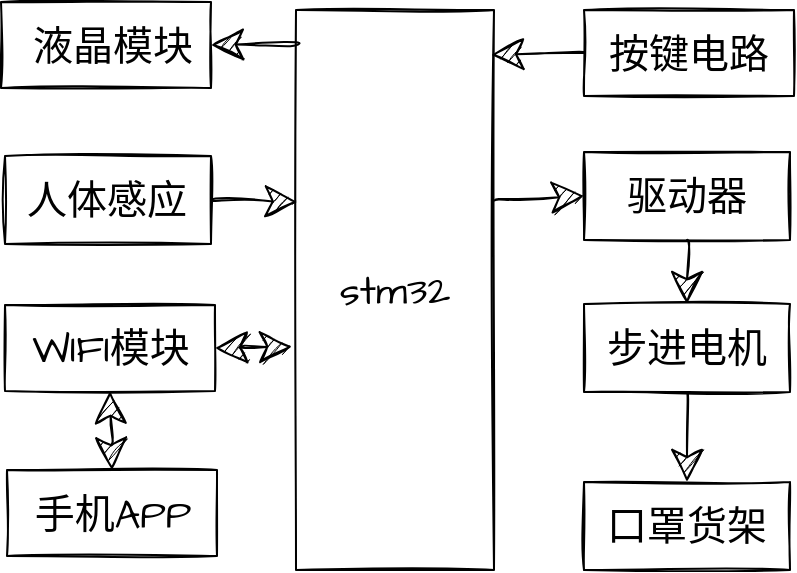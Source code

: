 <mxfile version="14.7.2" type="github">
  <diagram id="P2Q_VfEs0zEKCsMYETC9" name="第 1 页">
    <mxGraphModel dx="852" dy="1014" grid="0" gridSize="10" guides="1" tooltips="1" connect="1" arrows="1" fold="1" page="0" pageScale="1" pageWidth="827" pageHeight="1169" math="0" shadow="0">
      <root>
        <mxCell id="0" />
        <mxCell id="1" parent="0" />
        <mxCell id="aUpF9cuh66uXq_9mSWLE-1" value="" style="rounded=0;whiteSpace=wrap;html=1;sketch=1;hachureGap=4;pointerEvents=0;fontFamily=Architects Daughter;fontSource=https%3A%2F%2Ffonts.googleapis.com%2Fcss%3Ffamily%3DArchitects%2BDaughter;fontSize=20;" vertex="1" parent="1">
          <mxGeometry x="35.5" y="91" width="105" height="43" as="geometry" />
        </mxCell>
        <mxCell id="aUpF9cuh66uXq_9mSWLE-2" value="液晶模块" style="text;html=1;align=center;verticalAlign=middle;resizable=0;points=[];autosize=1;strokeColor=none;sketch=1;hachureGap=4;pointerEvents=0;fontFamily=Architects Daughter;fontSource=https%3A%2F%2Ffonts.googleapis.com%2Fcss%3Ffamily%3DArchitects%2BDaughter;fontSize=20;" vertex="1" parent="1">
          <mxGeometry x="46" y="99" width="90" height="27" as="geometry" />
        </mxCell>
        <mxCell id="aUpF9cuh66uXq_9mSWLE-4" value="" style="rounded=0;whiteSpace=wrap;html=1;sketch=1;hachureGap=4;pointerEvents=0;fontFamily=Architects Daughter;fontSource=https%3A%2F%2Ffonts.googleapis.com%2Fcss%3Ffamily%3DArchitects%2BDaughter;fontSize=20;" vertex="1" parent="1">
          <mxGeometry x="37.5" y="168" width="103" height="44" as="geometry" />
        </mxCell>
        <mxCell id="aUpF9cuh66uXq_9mSWLE-7" value="人体感应" style="text;html=1;align=center;verticalAlign=middle;resizable=0;points=[];autosize=1;strokeColor=none;sketch=1;hachureGap=4;pointerEvents=0;fontFamily=Architects Daughter;fontSource=https%3A%2F%2Ffonts.googleapis.com%2Fcss%3Ffamily%3DArchitects%2BDaughter;fontSize=20;" vertex="1" parent="1">
          <mxGeometry x="43" y="176.5" width="90" height="27" as="geometry" />
        </mxCell>
        <mxCell id="aUpF9cuh66uXq_9mSWLE-10" value="WIFI模块" style="rounded=0;whiteSpace=wrap;html=1;sketch=1;hachureGap=4;pointerEvents=0;fontFamily=Architects Daughter;fontSource=https%3A%2F%2Ffonts.googleapis.com%2Fcss%3Ffamily%3DArchitects%2BDaughter;fontSize=20;" vertex="1" parent="1">
          <mxGeometry x="37.5" y="242.5" width="105" height="43" as="geometry" />
        </mxCell>
        <mxCell id="aUpF9cuh66uXq_9mSWLE-11" value="手机APP" style="rounded=0;whiteSpace=wrap;html=1;sketch=1;hachureGap=4;pointerEvents=0;fontFamily=Architects Daughter;fontSource=https%3A%2F%2Ffonts.googleapis.com%2Fcss%3Ffamily%3DArchitects%2BDaughter;fontSize=20;" vertex="1" parent="1">
          <mxGeometry x="38.5" y="325" width="105" height="43" as="geometry" />
        </mxCell>
        <mxCell id="aUpF9cuh66uXq_9mSWLE-12" value="stm32" style="rounded=0;whiteSpace=wrap;html=1;sketch=1;hachureGap=4;pointerEvents=0;fontFamily=Architects Daughter;fontSource=https%3A%2F%2Ffonts.googleapis.com%2Fcss%3Ffamily%3DArchitects%2BDaughter;fontSize=20;" vertex="1" parent="1">
          <mxGeometry x="183" y="95" width="99" height="280" as="geometry" />
        </mxCell>
        <mxCell id="aUpF9cuh66uXq_9mSWLE-13" value="按键电路" style="rounded=0;whiteSpace=wrap;html=1;sketch=1;hachureGap=4;pointerEvents=0;fontFamily=Architects Daughter;fontSource=https%3A%2F%2Ffonts.googleapis.com%2Fcss%3Ffamily%3DArchitects%2BDaughter;fontSize=20;" vertex="1" parent="1">
          <mxGeometry x="327" y="95" width="105" height="43" as="geometry" />
        </mxCell>
        <mxCell id="aUpF9cuh66uXq_9mSWLE-14" value="驱动器" style="rounded=0;whiteSpace=wrap;html=1;sketch=1;hachureGap=4;pointerEvents=0;fontFamily=Architects Daughter;fontSource=https%3A%2F%2Ffonts.googleapis.com%2Fcss%3Ffamily%3DArchitects%2BDaughter;fontSize=20;" vertex="1" parent="1">
          <mxGeometry x="327" y="166" width="103" height="44" as="geometry" />
        </mxCell>
        <mxCell id="aUpF9cuh66uXq_9mSWLE-15" value="步进电机" style="rounded=0;whiteSpace=wrap;html=1;sketch=1;hachureGap=4;pointerEvents=0;fontFamily=Architects Daughter;fontSource=https%3A%2F%2Ffonts.googleapis.com%2Fcss%3Ffamily%3DArchitects%2BDaughter;fontSize=20;" vertex="1" parent="1">
          <mxGeometry x="327" y="242" width="103" height="44" as="geometry" />
        </mxCell>
        <mxCell id="aUpF9cuh66uXq_9mSWLE-16" value="口罩货架" style="rounded=0;whiteSpace=wrap;html=1;sketch=1;hachureGap=4;pointerEvents=0;fontFamily=Architects Daughter;fontSource=https%3A%2F%2Ffonts.googleapis.com%2Fcss%3Ffamily%3DArchitects%2BDaughter;fontSize=20;" vertex="1" parent="1">
          <mxGeometry x="327" y="331" width="103" height="44" as="geometry" />
        </mxCell>
        <mxCell id="aUpF9cuh66uXq_9mSWLE-27" value="" style="endArrow=classic;startArrow=classic;html=1;rounded=0;sketch=1;fontFamily=Architects Daughter;fontSource=https%3A%2F%2Ffonts.googleapis.com%2Fcss%3Ffamily%3DArchitects%2BDaughter;fontSize=20;startSize=14;endSize=14;sourcePerimeterSpacing=8;targetPerimeterSpacing=8;edgeStyle=none;curved=1;entryX=0.5;entryY=1;entryDx=0;entryDy=0;exitX=0.5;exitY=0;exitDx=0;exitDy=0;" edge="1" parent="1" source="aUpF9cuh66uXq_9mSWLE-11" target="aUpF9cuh66uXq_9mSWLE-10">
          <mxGeometry width="50" height="50" relative="1" as="geometry">
            <mxPoint x="175" y="382" as="sourcePoint" />
            <mxPoint x="225" y="332" as="targetPoint" />
          </mxGeometry>
        </mxCell>
        <mxCell id="aUpF9cuh66uXq_9mSWLE-28" value="" style="endArrow=classic;startArrow=classic;html=1;rounded=0;sketch=1;fontFamily=Architects Daughter;fontSource=https%3A%2F%2Ffonts.googleapis.com%2Fcss%3Ffamily%3DArchitects%2BDaughter;fontSize=20;startSize=14;endSize=14;sourcePerimeterSpacing=8;targetPerimeterSpacing=8;edgeStyle=none;curved=1;entryX=-0.02;entryY=0.601;entryDx=0;entryDy=0;entryPerimeter=0;exitX=1;exitY=0.5;exitDx=0;exitDy=0;" edge="1" parent="1" source="aUpF9cuh66uXq_9mSWLE-10" target="aUpF9cuh66uXq_9mSWLE-12">
          <mxGeometry width="50" height="50" relative="1" as="geometry">
            <mxPoint x="175" y="382" as="sourcePoint" />
            <mxPoint x="225" y="332" as="targetPoint" />
          </mxGeometry>
        </mxCell>
        <mxCell id="aUpF9cuh66uXq_9mSWLE-29" value="" style="endArrow=classic;html=1;rounded=0;sketch=1;fontFamily=Architects Daughter;fontSource=https%3A%2F%2Ffonts.googleapis.com%2Fcss%3Ffamily%3DArchitects%2BDaughter;fontSize=20;startSize=14;endSize=14;sourcePerimeterSpacing=8;targetPerimeterSpacing=8;edgeStyle=none;curved=1;exitX=1;exitY=0.5;exitDx=0;exitDy=0;entryX=0.008;entryY=0.343;entryDx=0;entryDy=0;entryPerimeter=0;" edge="1" parent="1" source="aUpF9cuh66uXq_9mSWLE-4" target="aUpF9cuh66uXq_9mSWLE-12">
          <mxGeometry width="50" height="50" relative="1" as="geometry">
            <mxPoint x="175" y="382" as="sourcePoint" />
            <mxPoint x="225" y="332" as="targetPoint" />
          </mxGeometry>
        </mxCell>
        <mxCell id="aUpF9cuh66uXq_9mSWLE-30" value="" style="endArrow=classic;html=1;rounded=0;sketch=1;fontFamily=Architects Daughter;fontSource=https%3A%2F%2Ffonts.googleapis.com%2Fcss%3Ffamily%3DArchitects%2BDaughter;fontSize=20;startSize=14;endSize=14;sourcePerimeterSpacing=8;targetPerimeterSpacing=8;edgeStyle=none;curved=1;exitX=1.003;exitY=0.34;exitDx=0;exitDy=0;exitPerimeter=0;entryX=0;entryY=0.5;entryDx=0;entryDy=0;" edge="1" parent="1" source="aUpF9cuh66uXq_9mSWLE-12" target="aUpF9cuh66uXq_9mSWLE-14">
          <mxGeometry width="50" height="50" relative="1" as="geometry">
            <mxPoint x="175" y="382" as="sourcePoint" />
            <mxPoint x="225" y="332" as="targetPoint" />
          </mxGeometry>
        </mxCell>
        <mxCell id="aUpF9cuh66uXq_9mSWLE-31" value="" style="endArrow=classic;html=1;rounded=0;sketch=1;fontFamily=Architects Daughter;fontSource=https%3A%2F%2Ffonts.googleapis.com%2Fcss%3Ffamily%3DArchitects%2BDaughter;fontSize=20;startSize=14;endSize=14;sourcePerimeterSpacing=8;targetPerimeterSpacing=8;edgeStyle=none;curved=1;exitX=0;exitY=0.5;exitDx=0;exitDy=0;entryX=0.986;entryY=0.08;entryDx=0;entryDy=0;entryPerimeter=0;" edge="1" parent="1" source="aUpF9cuh66uXq_9mSWLE-13" target="aUpF9cuh66uXq_9mSWLE-12">
          <mxGeometry width="50" height="50" relative="1" as="geometry">
            <mxPoint x="175" y="382" as="sourcePoint" />
            <mxPoint x="225" y="332" as="targetPoint" />
          </mxGeometry>
        </mxCell>
        <mxCell id="aUpF9cuh66uXq_9mSWLE-32" value="" style="endArrow=classic;html=1;rounded=0;sketch=1;fontFamily=Architects Daughter;fontSource=https%3A%2F%2Ffonts.googleapis.com%2Fcss%3Ffamily%3DArchitects%2BDaughter;fontSize=20;startSize=14;endSize=14;sourcePerimeterSpacing=8;targetPerimeterSpacing=8;edgeStyle=none;curved=1;exitX=0.017;exitY=0.06;exitDx=0;exitDy=0;exitPerimeter=0;entryX=1;entryY=0.5;entryDx=0;entryDy=0;" edge="1" parent="1" source="aUpF9cuh66uXq_9mSWLE-12" target="aUpF9cuh66uXq_9mSWLE-1">
          <mxGeometry width="50" height="50" relative="1" as="geometry">
            <mxPoint x="175" y="382" as="sourcePoint" />
            <mxPoint x="225" y="332" as="targetPoint" />
          </mxGeometry>
        </mxCell>
        <mxCell id="aUpF9cuh66uXq_9mSWLE-33" value="" style="endArrow=classic;html=1;rounded=0;sketch=1;fontFamily=Architects Daughter;fontSource=https%3A%2F%2Ffonts.googleapis.com%2Fcss%3Ffamily%3DArchitects%2BDaughter;fontSize=20;startSize=14;endSize=14;sourcePerimeterSpacing=8;targetPerimeterSpacing=8;edgeStyle=none;curved=1;exitX=0.5;exitY=1;exitDx=0;exitDy=0;entryX=0.5;entryY=0;entryDx=0;entryDy=0;" edge="1" parent="1" source="aUpF9cuh66uXq_9mSWLE-14" target="aUpF9cuh66uXq_9mSWLE-15">
          <mxGeometry width="50" height="50" relative="1" as="geometry">
            <mxPoint x="175" y="382" as="sourcePoint" />
            <mxPoint x="225" y="332" as="targetPoint" />
          </mxGeometry>
        </mxCell>
        <mxCell id="aUpF9cuh66uXq_9mSWLE-34" value="" style="endArrow=classic;html=1;rounded=0;sketch=1;fontFamily=Architects Daughter;fontSource=https%3A%2F%2Ffonts.googleapis.com%2Fcss%3Ffamily%3DArchitects%2BDaughter;fontSize=20;startSize=14;endSize=14;sourcePerimeterSpacing=8;targetPerimeterSpacing=8;edgeStyle=none;curved=1;exitX=0.5;exitY=1;exitDx=0;exitDy=0;entryX=0.5;entryY=0;entryDx=0;entryDy=0;" edge="1" parent="1" source="aUpF9cuh66uXq_9mSWLE-15" target="aUpF9cuh66uXq_9mSWLE-16">
          <mxGeometry width="50" height="50" relative="1" as="geometry">
            <mxPoint x="175" y="382" as="sourcePoint" />
            <mxPoint x="225" y="332" as="targetPoint" />
          </mxGeometry>
        </mxCell>
      </root>
    </mxGraphModel>
  </diagram>
</mxfile>
